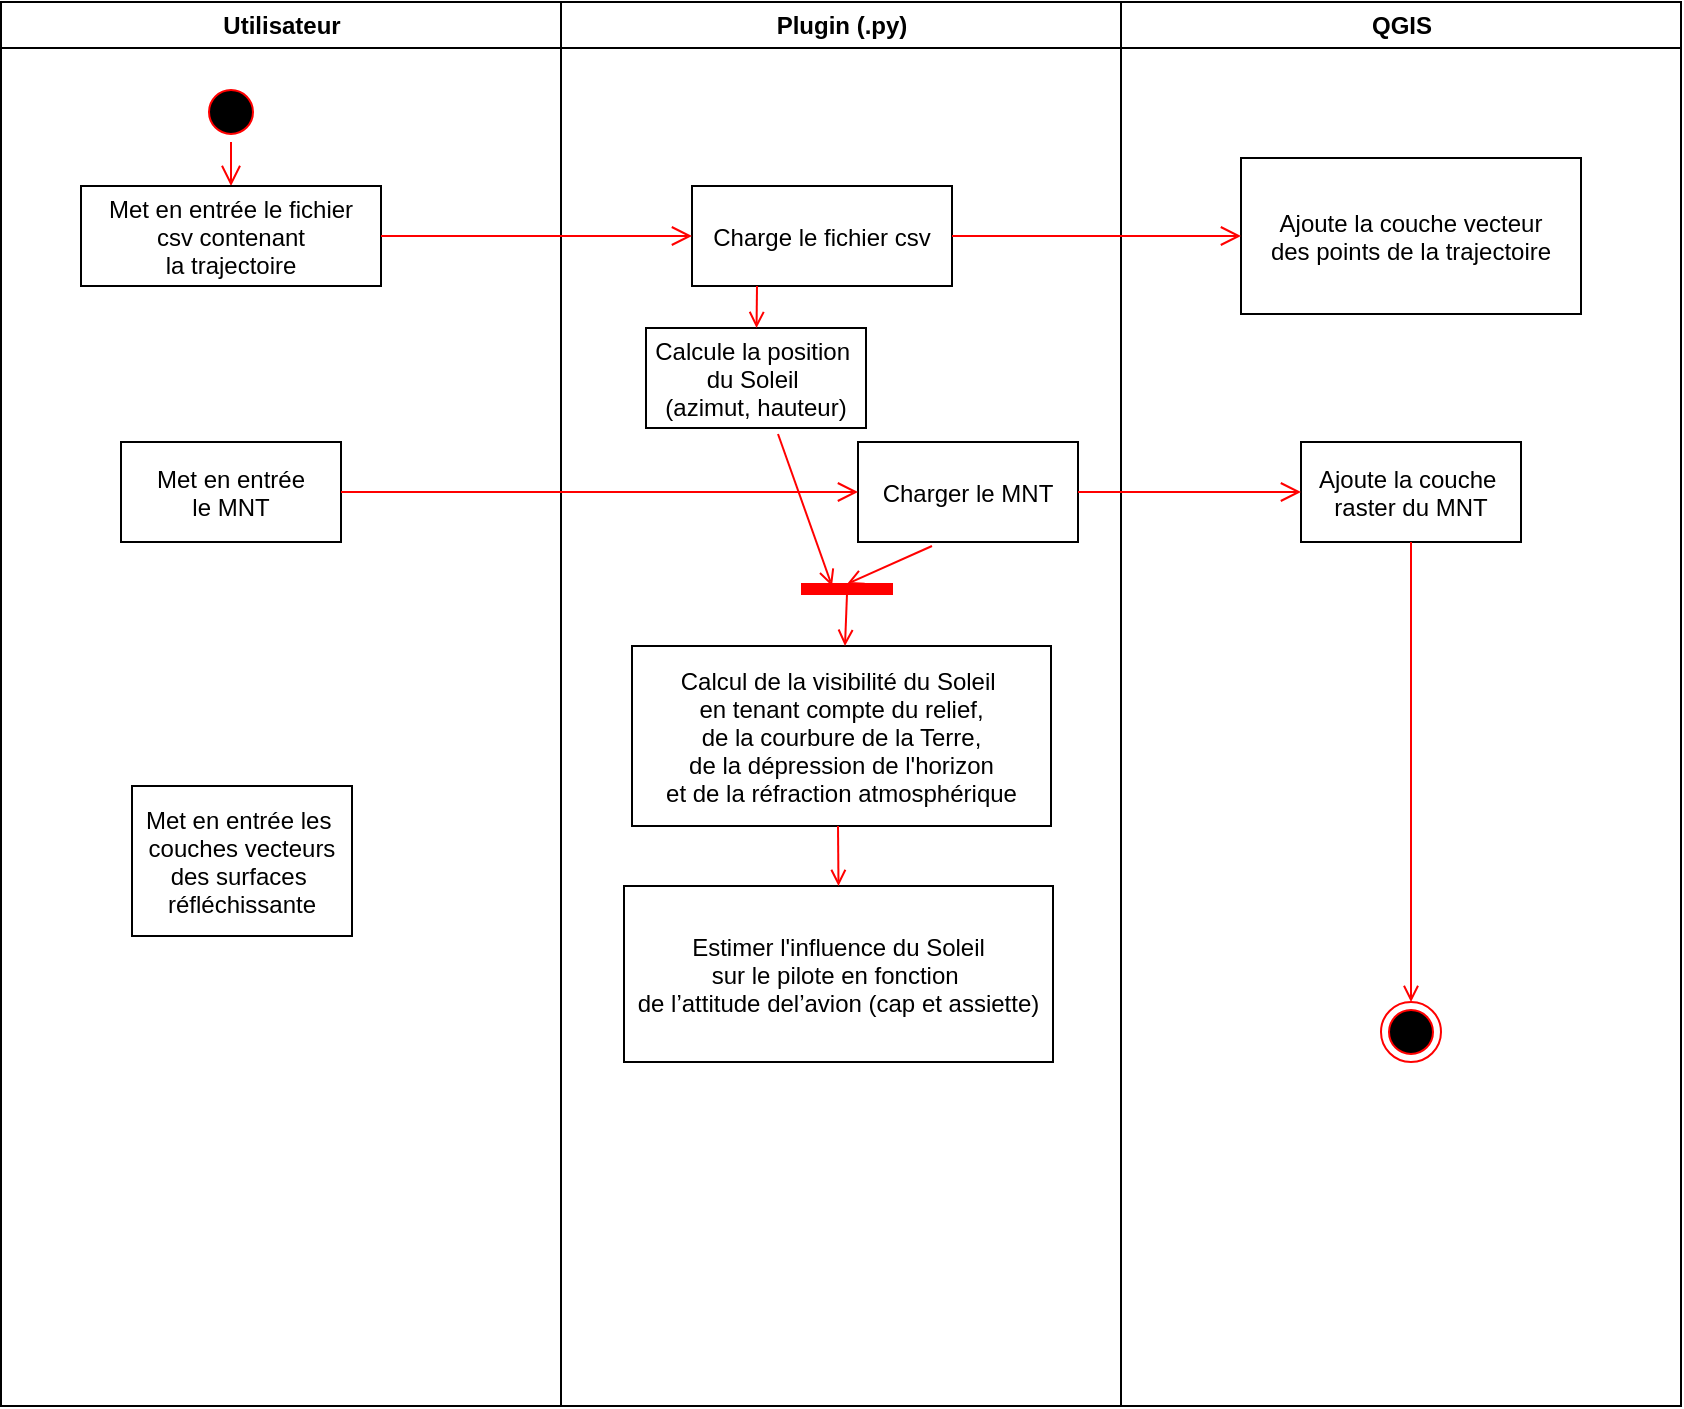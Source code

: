 <mxfile version="24.8.6">
  <diagram name="Page-1" id="e7e014a7-5840-1c2e-5031-d8a46d1fe8dd">
    <mxGraphModel dx="1235" dy="666" grid="1" gridSize="10" guides="1" tooltips="1" connect="1" arrows="1" fold="1" page="1" pageScale="1" pageWidth="1169" pageHeight="826" background="none" math="0" shadow="0">
      <root>
        <mxCell id="0" />
        <mxCell id="1" parent="0" />
        <mxCell id="2" value="Utilisateur" style="swimlane;whiteSpace=wrap" parent="1" vertex="1">
          <mxGeometry x="164.5" y="58" width="280" height="702" as="geometry" />
        </mxCell>
        <mxCell id="5" value="" style="ellipse;shape=startState;fillColor=#000000;strokeColor=#ff0000;" parent="2" vertex="1">
          <mxGeometry x="100" y="40" width="30" height="30" as="geometry" />
        </mxCell>
        <mxCell id="6" value="" style="edgeStyle=elbowEdgeStyle;elbow=horizontal;verticalAlign=bottom;endArrow=open;endSize=8;strokeColor=#FF0000;endFill=1;rounded=0" parent="2" source="5" target="7" edge="1">
          <mxGeometry x="100" y="40" as="geometry">
            <mxPoint x="115" y="110" as="targetPoint" />
          </mxGeometry>
        </mxCell>
        <mxCell id="7" value="Met en entrée le fichier&#xa; csv contenant &#xa;la trajectoire" style="" parent="2" vertex="1">
          <mxGeometry x="40" y="92" width="150" height="50" as="geometry" />
        </mxCell>
        <mxCell id="8" value="Met en entrée&#xa;le MNT" style="" parent="2" vertex="1">
          <mxGeometry x="60" y="220" width="110" height="50" as="geometry" />
        </mxCell>
        <mxCell id="10" value="Met en entrée les &#xa;couches vecteurs&#xa;des surfaces &#xa;réfléchissante" style="" parent="2" vertex="1">
          <mxGeometry x="65.5" y="392" width="110" height="75" as="geometry" />
        </mxCell>
        <mxCell id="3" value="Plugin (.py)" style="swimlane;whiteSpace=wrap" parent="1" vertex="1">
          <mxGeometry x="444.5" y="58" width="280" height="702" as="geometry" />
        </mxCell>
        <mxCell id="15" value="Charge le fichier csv" style="" parent="3" vertex="1">
          <mxGeometry x="65.5" y="92" width="130" height="50" as="geometry" />
        </mxCell>
        <mxCell id="16" value="Calcule la position &#xa;du Soleil &#xa;(azimut, hauteur)" style="" parent="3" vertex="1">
          <mxGeometry x="42.5" y="163" width="110" height="50" as="geometry" />
        </mxCell>
        <mxCell id="17" value="" style="endArrow=open;strokeColor=#FF0000;endFill=1;rounded=0;exitX=0.25;exitY=1;exitDx=0;exitDy=0;" parent="3" source="15" target="16" edge="1">
          <mxGeometry relative="1" as="geometry" />
        </mxCell>
        <mxCell id="18" value="Charger le MNT" style="" parent="3" vertex="1">
          <mxGeometry x="148.5" y="220" width="110" height="50" as="geometry" />
        </mxCell>
        <mxCell id="34" value="" style="whiteSpace=wrap;strokeColor=#FF0000;fillColor=#FF0000;direction=south;" parent="3" vertex="1">
          <mxGeometry x="120.5" y="291" width="45" height="5" as="geometry" />
        </mxCell>
        <mxCell id="o1C6gEMfqOJ0pDCVifVL-44" value="Calcul de la visibilité du Soleil &#xa;en tenant compte du relief,&#xa;de la courbure de la Terre,&#xa;de la dépression de l&#39;horizon&#xa;et de la réfraction atmosphérique" style="" vertex="1" parent="3">
          <mxGeometry x="35.5" y="322" width="209.5" height="90" as="geometry" />
        </mxCell>
        <mxCell id="o1C6gEMfqOJ0pDCVifVL-45" value="" style="edgeStyle=none;strokeColor=#FF0000;endArrow=open;endFill=1;rounded=0;exitX=1;exitY=0.5;exitDx=0;exitDy=0;" edge="1" parent="3" source="34" target="o1C6gEMfqOJ0pDCVifVL-44">
          <mxGeometry width="100" height="100" relative="1" as="geometry">
            <mxPoint x="260" y="439.5" as="sourcePoint" />
            <mxPoint x="411" y="280" as="targetPoint" />
          </mxGeometry>
        </mxCell>
        <mxCell id="37" value="" style="edgeStyle=none;strokeColor=#FF0000;endArrow=open;endFill=1;rounded=0;exitX=0.6;exitY=1.06;exitDx=0;exitDy=0;exitPerimeter=0;" parent="3" edge="1" source="16">
          <mxGeometry width="100" height="100" relative="1" as="geometry">
            <mxPoint x="132.48" y="230" as="sourcePoint" />
            <mxPoint x="135.5" y="292" as="targetPoint" />
          </mxGeometry>
        </mxCell>
        <mxCell id="o1C6gEMfqOJ0pDCVifVL-46" value="" style="edgeStyle=none;strokeColor=#FF0000;endArrow=open;endFill=1;rounded=0;entryX=0;entryY=0.5;entryDx=0;entryDy=0;" edge="1" parent="3" target="34">
          <mxGeometry width="100" height="100" relative="1" as="geometry">
            <mxPoint x="185.5" y="272" as="sourcePoint" />
            <mxPoint x="155.5" y="282" as="targetPoint" />
          </mxGeometry>
        </mxCell>
        <mxCell id="o1C6gEMfqOJ0pDCVifVL-49" value="Estimer l&#39;influence du Soleil&#xa;sur le pilote en fonction &#xa;de l’attitude del’avion (cap et assiette)" style="" vertex="1" parent="3">
          <mxGeometry x="31.5" y="442" width="214.5" height="88" as="geometry" />
        </mxCell>
        <mxCell id="4" value="QGIS" style="swimlane;whiteSpace=wrap;startSize=23;" parent="1" vertex="1">
          <mxGeometry x="724.5" y="58" width="280" height="702" as="geometry" />
        </mxCell>
        <mxCell id="33" value="Ajoute la couche &#xa;raster du MNT" style="" parent="4" vertex="1">
          <mxGeometry x="90" y="220" width="110" height="50" as="geometry" />
        </mxCell>
        <mxCell id="38" value="" style="ellipse;shape=endState;fillColor=#000000;strokeColor=#ff0000" parent="4" vertex="1">
          <mxGeometry x="130" y="500" width="30" height="30" as="geometry" />
        </mxCell>
        <mxCell id="39" value="" style="endArrow=open;strokeColor=#FF0000;endFill=1;rounded=0" parent="4" source="33" target="38" edge="1">
          <mxGeometry relative="1" as="geometry" />
        </mxCell>
        <mxCell id="30" value="Ajoute la couche vecteur&#xa;des points de la trajectoire" style="" parent="4" vertex="1">
          <mxGeometry x="60" y="78" width="170" height="78" as="geometry" />
        </mxCell>
        <mxCell id="14" value="" style="edgeStyle=elbowEdgeStyle;elbow=horizontal;verticalAlign=bottom;endArrow=open;endSize=8;strokeColor=#FF0000;endFill=1;rounded=0;exitX=1;exitY=0.5;exitDx=0;exitDy=0;" parent="1" source="7" target="15" edge="1">
          <mxGeometry x="484.5" y="148" as="geometry">
            <mxPoint x="499.5" y="148" as="targetPoint" />
            <mxPoint x="360" y="193" as="sourcePoint" />
          </mxGeometry>
        </mxCell>
        <mxCell id="o1C6gEMfqOJ0pDCVifVL-41" value="" style="edgeStyle=elbowEdgeStyle;elbow=horizontal;verticalAlign=bottom;endArrow=open;endSize=8;strokeColor=#FF0000;endFill=1;rounded=0;exitX=1;exitY=0.5;exitDx=0;exitDy=0;entryX=0;entryY=0.5;entryDx=0;entryDy=0;" edge="1" parent="1" source="15" target="30">
          <mxGeometry x="484.5" y="148" as="geometry">
            <mxPoint x="520" y="203" as="targetPoint" />
            <mxPoint x="365" y="203" as="sourcePoint" />
          </mxGeometry>
        </mxCell>
        <mxCell id="o1C6gEMfqOJ0pDCVifVL-42" value="" style="edgeStyle=elbowEdgeStyle;elbow=horizontal;verticalAlign=bottom;endArrow=open;endSize=8;strokeColor=#FF0000;endFill=1;rounded=0;exitX=1;exitY=0.5;exitDx=0;exitDy=0;entryX=0;entryY=0.5;entryDx=0;entryDy=0;" edge="1" parent="1" source="8" target="18">
          <mxGeometry x="484.5" y="148" as="geometry">
            <mxPoint x="795" y="185" as="targetPoint" />
            <mxPoint x="650" y="185" as="sourcePoint" />
          </mxGeometry>
        </mxCell>
        <mxCell id="o1C6gEMfqOJ0pDCVifVL-43" value="" style="edgeStyle=elbowEdgeStyle;elbow=horizontal;verticalAlign=bottom;endArrow=open;endSize=8;strokeColor=#FF0000;endFill=1;rounded=0;exitX=1;exitY=0.5;exitDx=0;exitDy=0;entryX=0;entryY=0.5;entryDx=0;entryDy=0;" edge="1" parent="1" source="18" target="33">
          <mxGeometry x="484.5" y="148" as="geometry">
            <mxPoint x="603" y="313" as="targetPoint" />
            <mxPoint x="345" y="313" as="sourcePoint" />
          </mxGeometry>
        </mxCell>
        <mxCell id="o1C6gEMfqOJ0pDCVifVL-50" value="" style="edgeStyle=none;strokeColor=#FF0000;endArrow=open;endFill=1;rounded=0;entryX=0.5;entryY=0;entryDx=0;entryDy=0;" edge="1" parent="1" target="o1C6gEMfqOJ0pDCVifVL-49">
          <mxGeometry width="100" height="100" relative="1" as="geometry">
            <mxPoint x="583" y="470" as="sourcePoint" />
            <mxPoint x="596.5" y="390" as="targetPoint" />
          </mxGeometry>
        </mxCell>
      </root>
    </mxGraphModel>
  </diagram>
</mxfile>
